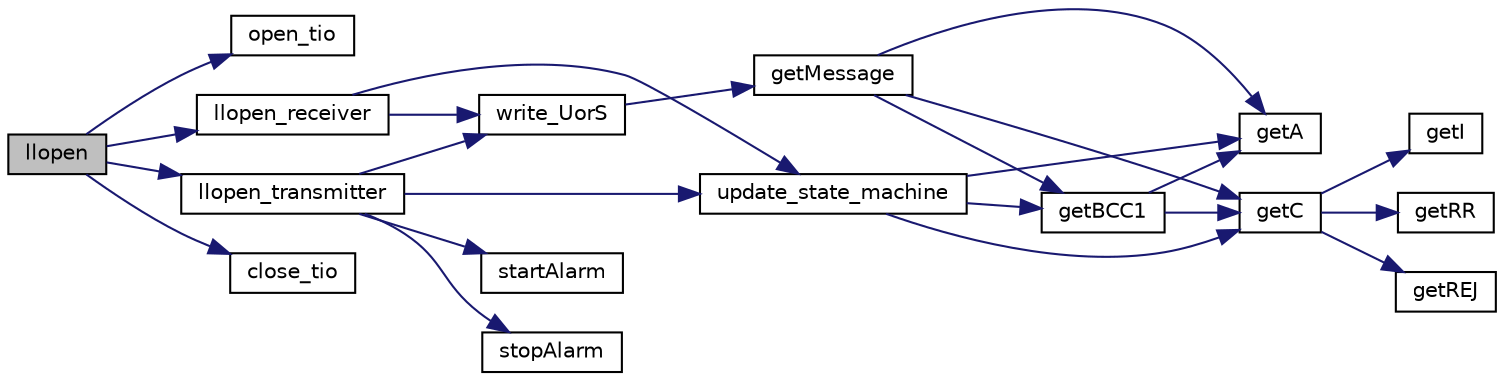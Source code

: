 digraph "llopen"
{
  edge [fontname="Helvetica",fontsize="10",labelfontname="Helvetica",labelfontsize="10"];
  node [fontname="Helvetica",fontsize="10",shape=record];
  rankdir="LR";
  Node1 [label="llopen",height=0.2,width=0.4,color="black", fillcolor="grey75", style="filled", fontcolor="black"];
  Node1 -> Node2 [color="midnightblue",fontsize="10",style="solid",fontname="Helvetica"];
  Node2 [label="open_tio",height=0.2,width=0.4,color="black", fillcolor="white", style="filled",URL="$_data_link_protocol_8c.html#a03896ec2c50423b2e87bade6f0e44e6f"];
  Node1 -> Node3 [color="midnightblue",fontsize="10",style="solid",fontname="Helvetica"];
  Node3 [label="llopen_transmitter",height=0.2,width=0.4,color="black", fillcolor="white", style="filled",URL="$_data_link_protocol_8c.html#ac207e9b954aaa099580f249836d0c47b"];
  Node3 -> Node4 [color="midnightblue",fontsize="10",style="solid",fontname="Helvetica"];
  Node4 [label="write_UorS",height=0.2,width=0.4,color="black", fillcolor="white", style="filled",URL="$_data_link_protocol_8c.html#a91dbcb5921f187a9984cc67ea03398fc"];
  Node4 -> Node5 [color="midnightblue",fontsize="10",style="solid",fontname="Helvetica"];
  Node5 [label="getMessage",height=0.2,width=0.4,color="black", fillcolor="white", style="filled",URL="$_data_link_protocol_8c.html#a15fda084e7c867a3bbec56c610d51328"];
  Node5 -> Node6 [color="midnightblue",fontsize="10",style="solid",fontname="Helvetica"];
  Node6 [label="getA",height=0.2,width=0.4,color="black", fillcolor="white", style="filled",URL="$_data_link_protocol_8c.html#a6a7b7f464b479f94feff8d9a00b18641"];
  Node5 -> Node7 [color="midnightblue",fontsize="10",style="solid",fontname="Helvetica"];
  Node7 [label="getC",height=0.2,width=0.4,color="black", fillcolor="white", style="filled",URL="$_data_link_protocol_8c.html#aaa901ccedf05fba90552bdacbd11d3e9"];
  Node7 -> Node8 [color="midnightblue",fontsize="10",style="solid",fontname="Helvetica"];
  Node8 [label="getI",height=0.2,width=0.4,color="black", fillcolor="white", style="filled",URL="$_data_link_protocol_8c.html#a1e4dbedff6dab62b362ac8ce0c34db2b"];
  Node7 -> Node9 [color="midnightblue",fontsize="10",style="solid",fontname="Helvetica"];
  Node9 [label="getRR",height=0.2,width=0.4,color="black", fillcolor="white", style="filled",URL="$_data_link_protocol_8c.html#a61563a2133275f81530af205df721370"];
  Node7 -> Node10 [color="midnightblue",fontsize="10",style="solid",fontname="Helvetica"];
  Node10 [label="getREJ",height=0.2,width=0.4,color="black", fillcolor="white", style="filled",URL="$_data_link_protocol_8c.html#abaa3708a048ddc5767862379efc6a548"];
  Node5 -> Node11 [color="midnightblue",fontsize="10",style="solid",fontname="Helvetica"];
  Node11 [label="getBCC1",height=0.2,width=0.4,color="black", fillcolor="white", style="filled",URL="$_data_link_protocol_8c.html#afa532baada4350c6ed5b8193170b419d"];
  Node11 -> Node6 [color="midnightblue",fontsize="10",style="solid",fontname="Helvetica"];
  Node11 -> Node7 [color="midnightblue",fontsize="10",style="solid",fontname="Helvetica"];
  Node3 -> Node12 [color="midnightblue",fontsize="10",style="solid",fontname="Helvetica"];
  Node12 [label="startAlarm",height=0.2,width=0.4,color="black", fillcolor="white", style="filled",URL="$_data_link_protocol_8c.html#a49297b2b7505288d30cfe8a7e5ed19eb"];
  Node3 -> Node13 [color="midnightblue",fontsize="10",style="solid",fontname="Helvetica"];
  Node13 [label="update_state_machine",height=0.2,width=0.4,color="black", fillcolor="white", style="filled",URL="$_data_link_protocol_8c.html#ae6b9522ed0e0617707ec39205ac3d66b"];
  Node13 -> Node6 [color="midnightblue",fontsize="10",style="solid",fontname="Helvetica"];
  Node13 -> Node7 [color="midnightblue",fontsize="10",style="solid",fontname="Helvetica"];
  Node13 -> Node11 [color="midnightblue",fontsize="10",style="solid",fontname="Helvetica"];
  Node3 -> Node14 [color="midnightblue",fontsize="10",style="solid",fontname="Helvetica"];
  Node14 [label="stopAlarm",height=0.2,width=0.4,color="black", fillcolor="white", style="filled",URL="$_data_link_protocol_8c.html#a7ae58fc4d576671de97e4eab7d92d8ce"];
  Node1 -> Node15 [color="midnightblue",fontsize="10",style="solid",fontname="Helvetica"];
  Node15 [label="close_tio",height=0.2,width=0.4,color="black", fillcolor="white", style="filled",URL="$_data_link_protocol_8c.html#a5a80102345b55b2906f6de5b74872837"];
  Node1 -> Node16 [color="midnightblue",fontsize="10",style="solid",fontname="Helvetica"];
  Node16 [label="llopen_receiver",height=0.2,width=0.4,color="black", fillcolor="white", style="filled",URL="$_data_link_protocol_8c.html#acfb412f632509cf5ca97fbddfce1f9ca"];
  Node16 -> Node13 [color="midnightblue",fontsize="10",style="solid",fontname="Helvetica"];
  Node16 -> Node4 [color="midnightblue",fontsize="10",style="solid",fontname="Helvetica"];
}
